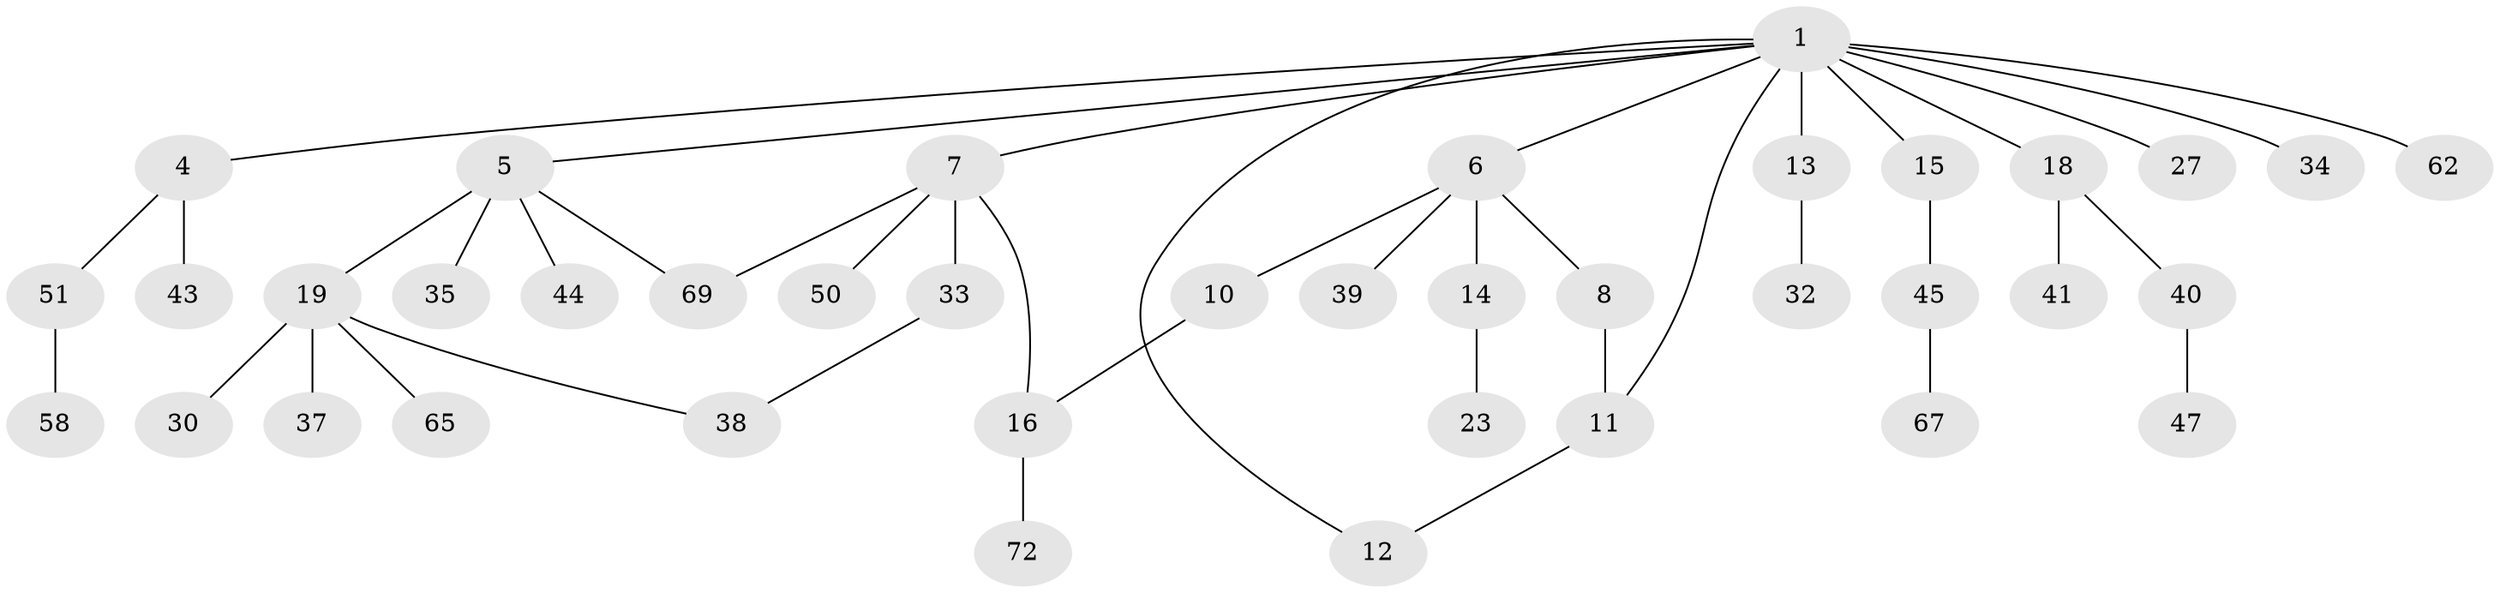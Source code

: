 // original degree distribution, {7: 0.01282051282051282, 6: 0.02564102564102564, 4: 0.05128205128205128, 3: 0.1282051282051282, 5: 0.05128205128205128, 2: 0.2692307692307692, 8: 0.01282051282051282, 1: 0.44871794871794873}
// Generated by graph-tools (version 1.1) at 2025/13/03/09/25 04:13:18]
// undirected, 39 vertices, 43 edges
graph export_dot {
graph [start="1"]
  node [color=gray90,style=filled];
  1 [super="+2"];
  4;
  5 [super="+17"];
  6;
  7 [super="+9+26"];
  8 [super="+61+64+20"];
  10 [super="+57"];
  11 [super="+31"];
  12 [super="+60+74"];
  13 [super="+71+76+56"];
  14 [super="+54"];
  15 [super="+75"];
  16 [super="+55+25"];
  18 [super="+49+36+24+28+21"];
  19 [super="+29+52+48+63+53"];
  23;
  27;
  30 [super="+46"];
  32;
  33;
  34;
  35;
  37;
  38 [super="+42"];
  39;
  40;
  41;
  43;
  44 [super="+66+78"];
  45;
  47;
  50;
  51;
  58;
  62;
  65;
  67;
  69 [super="+70"];
  72;
  1 -- 4;
  1 -- 5;
  1 -- 12;
  1 -- 13;
  1 -- 18;
  1 -- 34;
  1 -- 6;
  1 -- 7;
  1 -- 27;
  1 -- 11;
  1 -- 62;
  1 -- 15 [weight=2];
  4 -- 43;
  4 -- 51;
  5 -- 19 [weight=2];
  5 -- 35;
  5 -- 69;
  5 -- 44;
  6 -- 8;
  6 -- 10;
  6 -- 14;
  6 -- 39;
  7 -- 16;
  7 -- 69;
  7 -- 50;
  7 -- 33;
  8 -- 11;
  10 -- 16;
  11 -- 12;
  13 -- 32;
  14 -- 23;
  15 -- 45;
  16 -- 72;
  18 -- 41;
  18 -- 40;
  19 -- 30;
  19 -- 37;
  19 -- 65 [weight=2];
  19 -- 38;
  33 -- 38;
  40 -- 47;
  45 -- 67;
  51 -- 58;
}
